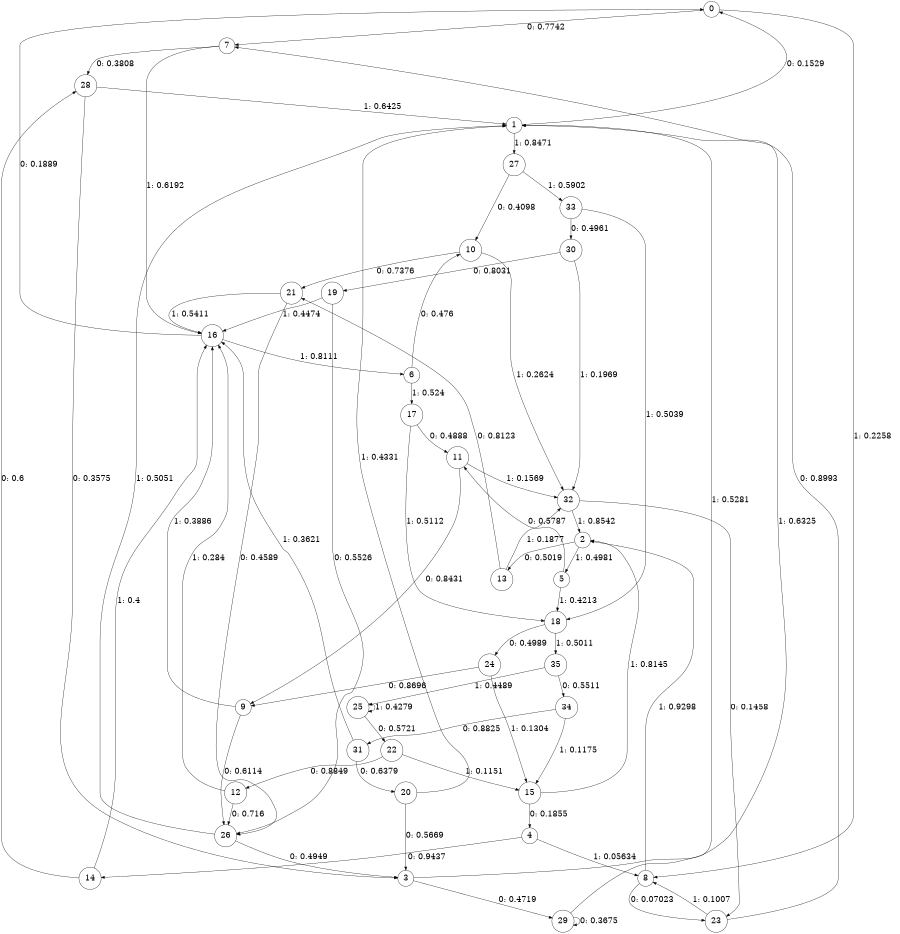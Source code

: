 digraph "ch1faceL9" {
size = "6,8.5";
ratio = "fill";
node [shape = circle];
node [fontsize = 24];
edge [fontsize = 24];
0 -> 7 [label = "0: 0.7742   "];
0 -> 8 [label = "1: 0.2258   "];
1 -> 0 [label = "0: 0.1529   "];
1 -> 27 [label = "1: 0.8471   "];
2 -> 13 [label = "0: 0.5019   "];
2 -> 5 [label = "1: 0.4981   "];
3 -> 29 [label = "0: 0.4719   "];
3 -> 1 [label = "1: 0.5281   "];
4 -> 14 [label = "0: 0.9437   "];
4 -> 8 [label = "1: 0.05634  "];
5 -> 11 [label = "0: 0.5787   "];
5 -> 18 [label = "1: 0.4213   "];
6 -> 10 [label = "0: 0.476    "];
6 -> 17 [label = "1: 0.524    "];
7 -> 28 [label = "0: 0.3808   "];
7 -> 16 [label = "1: 0.6192   "];
8 -> 23 [label = "0: 0.07023  "];
8 -> 2 [label = "1: 0.9298   "];
9 -> 26 [label = "0: 0.6114   "];
9 -> 16 [label = "1: 0.3886   "];
10 -> 21 [label = "0: 0.7376   "];
10 -> 32 [label = "1: 0.2624   "];
11 -> 9 [label = "0: 0.8431   "];
11 -> 32 [label = "1: 0.1569   "];
12 -> 26 [label = "0: 0.716    "];
12 -> 16 [label = "1: 0.284    "];
13 -> 21 [label = "0: 0.8123   "];
13 -> 32 [label = "1: 0.1877   "];
14 -> 28 [label = "0: 0.6      "];
14 -> 16 [label = "1: 0.4      "];
15 -> 4 [label = "0: 0.1855   "];
15 -> 2 [label = "1: 0.8145   "];
16 -> 0 [label = "0: 0.1889   "];
16 -> 6 [label = "1: 0.8111   "];
17 -> 11 [label = "0: 0.4888   "];
17 -> 18 [label = "1: 0.5112   "];
18 -> 24 [label = "0: 0.4989   "];
18 -> 35 [label = "1: 0.5011   "];
19 -> 26 [label = "0: 0.5526   "];
19 -> 16 [label = "1: 0.4474   "];
20 -> 3 [label = "0: 0.5669   "];
20 -> 1 [label = "1: 0.4331   "];
21 -> 26 [label = "0: 0.4589   "];
21 -> 16 [label = "1: 0.5411   "];
22 -> 12 [label = "0: 0.8849   "];
22 -> 15 [label = "1: 0.1151   "];
23 -> 7 [label = "0: 0.8993   "];
23 -> 8 [label = "1: 0.1007   "];
24 -> 9 [label = "0: 0.8696   "];
24 -> 15 [label = "1: 0.1304   "];
25 -> 22 [label = "0: 0.5721   "];
25 -> 25 [label = "1: 0.4279   "];
26 -> 3 [label = "0: 0.4949   "];
26 -> 1 [label = "1: 0.5051   "];
27 -> 10 [label = "0: 0.4098   "];
27 -> 33 [label = "1: 0.5902   "];
28 -> 3 [label = "0: 0.3575   "];
28 -> 1 [label = "1: 0.6425   "];
29 -> 29 [label = "0: 0.3675   "];
29 -> 1 [label = "1: 0.6325   "];
30 -> 19 [label = "0: 0.8031   "];
30 -> 32 [label = "1: 0.1969   "];
31 -> 20 [label = "0: 0.6379   "];
31 -> 16 [label = "1: 0.3621   "];
32 -> 23 [label = "0: 0.1458   "];
32 -> 2 [label = "1: 0.8542   "];
33 -> 30 [label = "0: 0.4961   "];
33 -> 18 [label = "1: 0.5039   "];
34 -> 31 [label = "0: 0.8825   "];
34 -> 15 [label = "1: 0.1175   "];
35 -> 34 [label = "0: 0.5511   "];
35 -> 25 [label = "1: 0.4489   "];
}